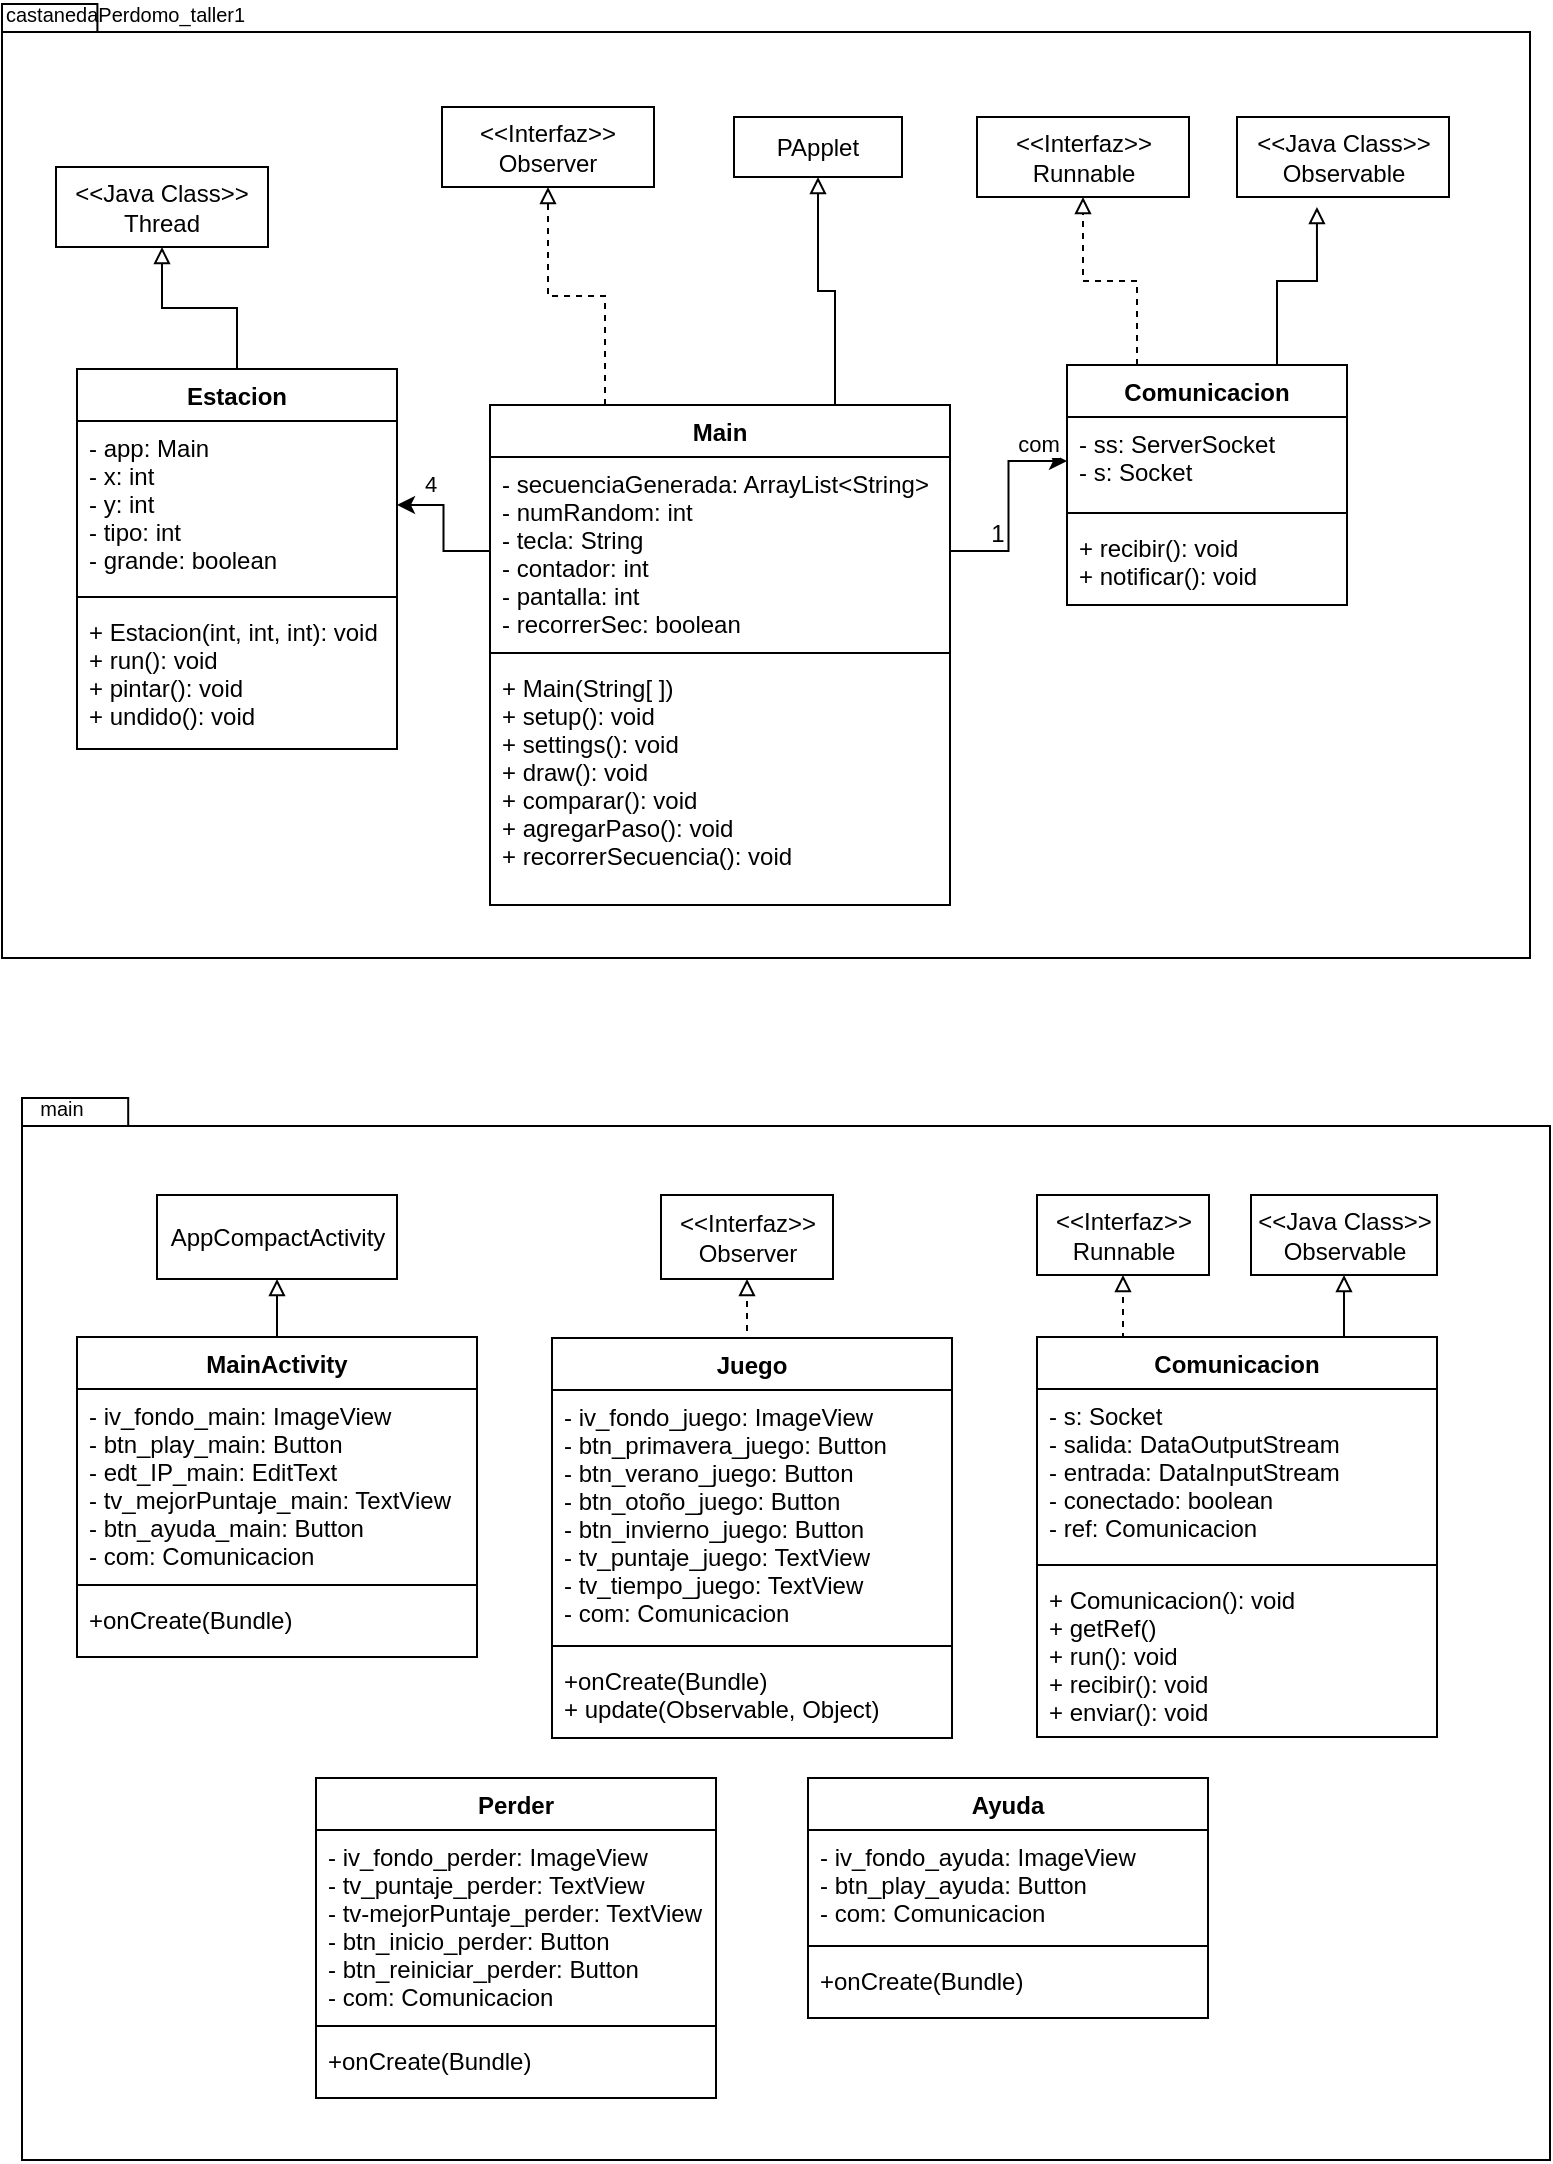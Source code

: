 <mxfile version="10.5.9" type="github"><diagram id="S2pJ5gd-sWtTmadFiuxP" name="Page-1"><mxGraphModel dx="1400" dy="725" grid="1" gridSize="10" guides="1" tooltips="1" connect="1" arrows="1" fold="1" page="1" pageScale="1" pageWidth="827" pageHeight="1169" math="0" shadow="0"><root><mxCell id="0"/><mxCell id="1" parent="0"/><mxCell id="zjB3Fkv393g7WmGIkMdP-60" value="" style="shape=folder;fontStyle=1;spacingTop=10;tabWidth=40;tabHeight=14;tabPosition=left;html=1;" vertex="1" parent="1"><mxGeometry x="46" y="600" width="764" height="531" as="geometry"/></mxCell><mxCell id="zjB3Fkv393g7WmGIkMdP-57" value="" style="shape=folder;fontStyle=1;spacingTop=10;tabWidth=40;tabHeight=14;tabPosition=left;html=1;" vertex="1" parent="1"><mxGeometry x="36" y="53" width="764" height="477" as="geometry"/></mxCell><mxCell id="zjB3Fkv393g7WmGIkMdP-18" style="edgeStyle=orthogonalEdgeStyle;rounded=0;orthogonalLoop=1;jettySize=auto;html=1;exitX=0.5;exitY=0;exitDx=0;exitDy=0;entryX=0.5;entryY=1;entryDx=0;entryDy=0;endArrow=block;endFill=0;" edge="1" parent="1" source="zjB3Fkv393g7WmGIkMdP-1" target="zjB3Fkv393g7WmGIkMdP-17"><mxGeometry relative="1" as="geometry"/></mxCell><mxCell id="zjB3Fkv393g7WmGIkMdP-1" value="Estacion" style="swimlane;fontStyle=1;align=center;verticalAlign=top;childLayout=stackLayout;horizontal=1;startSize=26;horizontalStack=0;resizeParent=1;resizeParentMax=0;resizeLast=0;collapsible=1;marginBottom=0;" vertex="1" parent="1"><mxGeometry x="73.5" y="235.5" width="160" height="190" as="geometry"/></mxCell><mxCell id="zjB3Fkv393g7WmGIkMdP-2" value="- app: Main&#10;- x: int&#10;- y: int&#10;- tipo: int&#10;- grande: boolean&#10;" style="text;strokeColor=none;fillColor=none;align=left;verticalAlign=top;spacingLeft=4;spacingRight=4;overflow=hidden;rotatable=0;points=[[0,0.5],[1,0.5]];portConstraint=eastwest;" vertex="1" parent="zjB3Fkv393g7WmGIkMdP-1"><mxGeometry y="26" width="160" height="84" as="geometry"/></mxCell><mxCell id="zjB3Fkv393g7WmGIkMdP-3" value="" style="line;strokeWidth=1;fillColor=none;align=left;verticalAlign=middle;spacingTop=-1;spacingLeft=3;spacingRight=3;rotatable=0;labelPosition=right;points=[];portConstraint=eastwest;" vertex="1" parent="zjB3Fkv393g7WmGIkMdP-1"><mxGeometry y="110" width="160" height="8" as="geometry"/></mxCell><mxCell id="zjB3Fkv393g7WmGIkMdP-4" value="+ Estacion(int, int, int): void&#10;+ run(): void&#10;+ pintar(): void&#10;+ undido(): void&#10;" style="text;strokeColor=none;fillColor=none;align=left;verticalAlign=top;spacingLeft=4;spacingRight=4;overflow=hidden;rotatable=0;points=[[0,0.5],[1,0.5]];portConstraint=eastwest;" vertex="1" parent="zjB3Fkv393g7WmGIkMdP-1"><mxGeometry y="118" width="160" height="72" as="geometry"/></mxCell><mxCell id="zjB3Fkv393g7WmGIkMdP-20" style="edgeStyle=orthogonalEdgeStyle;rounded=0;orthogonalLoop=1;jettySize=auto;html=1;exitX=0.25;exitY=0;exitDx=0;exitDy=0;endArrow=block;endFill=0;dashed=1;" edge="1" parent="1" source="zjB3Fkv393g7WmGIkMdP-5" target="zjB3Fkv393g7WmGIkMdP-19"><mxGeometry relative="1" as="geometry"/></mxCell><mxCell id="zjB3Fkv393g7WmGIkMdP-22" style="edgeStyle=orthogonalEdgeStyle;rounded=0;orthogonalLoop=1;jettySize=auto;html=1;exitX=0.75;exitY=0;exitDx=0;exitDy=0;entryX=0.5;entryY=1;entryDx=0;entryDy=0;endArrow=block;endFill=0;" edge="1" parent="1" source="zjB3Fkv393g7WmGIkMdP-5" target="zjB3Fkv393g7WmGIkMdP-21"><mxGeometry relative="1" as="geometry"/></mxCell><mxCell id="zjB3Fkv393g7WmGIkMdP-5" value="Main" style="swimlane;fontStyle=1;align=center;verticalAlign=top;childLayout=stackLayout;horizontal=1;startSize=26;horizontalStack=0;resizeParent=1;resizeParentMax=0;resizeLast=0;collapsible=1;marginBottom=0;" vertex="1" parent="1"><mxGeometry x="280" y="253.5" width="230" height="250" as="geometry"/></mxCell><mxCell id="zjB3Fkv393g7WmGIkMdP-6" value="- secuenciaGenerada: ArrayList&lt;String&gt;&#10;- numRandom: int&#10;- tecla: String&#10;- contador: int&#10;- pantalla: int&#10;- recorrerSec: boolean&#10;" style="text;strokeColor=none;fillColor=none;align=left;verticalAlign=top;spacingLeft=4;spacingRight=4;overflow=hidden;rotatable=0;points=[[0,0.5],[1,0.5]];portConstraint=eastwest;" vertex="1" parent="zjB3Fkv393g7WmGIkMdP-5"><mxGeometry y="26" width="230" height="94" as="geometry"/></mxCell><mxCell id="zjB3Fkv393g7WmGIkMdP-7" value="" style="line;strokeWidth=1;fillColor=none;align=left;verticalAlign=middle;spacingTop=-1;spacingLeft=3;spacingRight=3;rotatable=0;labelPosition=right;points=[];portConstraint=eastwest;" vertex="1" parent="zjB3Fkv393g7WmGIkMdP-5"><mxGeometry y="120" width="230" height="8" as="geometry"/></mxCell><mxCell id="zjB3Fkv393g7WmGIkMdP-8" value="+ Main(String[ ])&#10;+ setup(): void&#10;+ settings(): void&#10;+ draw(): void&#10;+ comparar(): void&#10;+ agregarPaso(): void&#10;+ recorrerSecuencia(): void&#10;" style="text;strokeColor=none;fillColor=none;align=left;verticalAlign=top;spacingLeft=4;spacingRight=4;overflow=hidden;rotatable=0;points=[[0,0.5],[1,0.5]];portConstraint=eastwest;" vertex="1" parent="zjB3Fkv393g7WmGIkMdP-5"><mxGeometry y="128" width="230" height="122" as="geometry"/></mxCell><mxCell id="zjB3Fkv393g7WmGIkMdP-24" style="edgeStyle=orthogonalEdgeStyle;rounded=0;orthogonalLoop=1;jettySize=auto;html=1;exitX=0.25;exitY=0;exitDx=0;exitDy=0;endArrow=block;endFill=0;dashed=1;" edge="1" parent="1" source="zjB3Fkv393g7WmGIkMdP-9" target="zjB3Fkv393g7WmGIkMdP-23"><mxGeometry relative="1" as="geometry"/></mxCell><mxCell id="zjB3Fkv393g7WmGIkMdP-26" style="edgeStyle=orthogonalEdgeStyle;rounded=0;orthogonalLoop=1;jettySize=auto;html=1;exitX=0.75;exitY=0;exitDx=0;exitDy=0;entryX=0.377;entryY=1.125;entryDx=0;entryDy=0;entryPerimeter=0;endArrow=block;endFill=0;" edge="1" parent="1" source="zjB3Fkv393g7WmGIkMdP-9" target="zjB3Fkv393g7WmGIkMdP-25"><mxGeometry relative="1" as="geometry"/></mxCell><mxCell id="zjB3Fkv393g7WmGIkMdP-9" value="Comunicacion" style="swimlane;fontStyle=1;align=center;verticalAlign=top;childLayout=stackLayout;horizontal=1;startSize=26;horizontalStack=0;resizeParent=1;resizeParentMax=0;resizeLast=0;collapsible=1;marginBottom=0;" vertex="1" parent="1"><mxGeometry x="568.5" y="233.5" width="140" height="120" as="geometry"/></mxCell><mxCell id="zjB3Fkv393g7WmGIkMdP-10" value="- ss: ServerSocket&#10;- s: Socket&#10;" style="text;strokeColor=none;fillColor=none;align=left;verticalAlign=top;spacingLeft=4;spacingRight=4;overflow=hidden;rotatable=0;points=[[0,0.5],[1,0.5]];portConstraint=eastwest;" vertex="1" parent="zjB3Fkv393g7WmGIkMdP-9"><mxGeometry y="26" width="140" height="44" as="geometry"/></mxCell><mxCell id="zjB3Fkv393g7WmGIkMdP-11" value="" style="line;strokeWidth=1;fillColor=none;align=left;verticalAlign=middle;spacingTop=-1;spacingLeft=3;spacingRight=3;rotatable=0;labelPosition=right;points=[];portConstraint=eastwest;" vertex="1" parent="zjB3Fkv393g7WmGIkMdP-9"><mxGeometry y="70" width="140" height="8" as="geometry"/></mxCell><mxCell id="zjB3Fkv393g7WmGIkMdP-12" value="+ recibir(): void&#10;+ notificar(): void&#10;" style="text;strokeColor=none;fillColor=none;align=left;verticalAlign=top;spacingLeft=4;spacingRight=4;overflow=hidden;rotatable=0;points=[[0,0.5],[1,0.5]];portConstraint=eastwest;" vertex="1" parent="zjB3Fkv393g7WmGIkMdP-9"><mxGeometry y="78" width="140" height="42" as="geometry"/></mxCell><mxCell id="zjB3Fkv393g7WmGIkMdP-13" value="4" style="edgeStyle=orthogonalEdgeStyle;rounded=0;orthogonalLoop=1;jettySize=auto;html=1;" edge="1" parent="1" source="zjB3Fkv393g7WmGIkMdP-6" target="zjB3Fkv393g7WmGIkMdP-2"><mxGeometry x="0.539" y="-11" relative="1" as="geometry"><mxPoint as="offset"/></mxGeometry></mxCell><mxCell id="zjB3Fkv393g7WmGIkMdP-14" value="com" style="edgeStyle=orthogonalEdgeStyle;rounded=0;orthogonalLoop=1;jettySize=auto;html=1;exitX=1;exitY=0.5;exitDx=0;exitDy=0;" edge="1" parent="1" source="zjB3Fkv393g7WmGIkMdP-6" target="zjB3Fkv393g7WmGIkMdP-10"><mxGeometry x="0.721" y="9" relative="1" as="geometry"><mxPoint as="offset"/></mxGeometry></mxCell><mxCell id="zjB3Fkv393g7WmGIkMdP-16" value="1" style="text;html=1;strokeColor=none;fillColor=none;align=center;verticalAlign=middle;whiteSpace=wrap;rounded=0;" vertex="1" parent="1"><mxGeometry x="528.5" y="311.5" width="10" height="13" as="geometry"/></mxCell><mxCell id="zjB3Fkv393g7WmGIkMdP-17" value="&amp;lt;&amp;lt;Java Class&amp;gt;&amp;gt;&lt;br&gt;Thread" style="rounded=0;whiteSpace=wrap;html=1;" vertex="1" parent="1"><mxGeometry x="63" y="134.5" width="106" height="40" as="geometry"/></mxCell><mxCell id="zjB3Fkv393g7WmGIkMdP-19" value="&amp;lt;&amp;lt;Interfaz&amp;gt;&amp;gt;&lt;br&gt;Observer&lt;br&gt;" style="rounded=0;whiteSpace=wrap;html=1;" vertex="1" parent="1"><mxGeometry x="256" y="104.5" width="106" height="40" as="geometry"/></mxCell><mxCell id="zjB3Fkv393g7WmGIkMdP-21" value="PApplet&lt;br&gt;" style="rounded=0;whiteSpace=wrap;html=1;" vertex="1" parent="1"><mxGeometry x="402" y="109.5" width="84" height="30" as="geometry"/></mxCell><mxCell id="zjB3Fkv393g7WmGIkMdP-23" value="&amp;lt;&amp;lt;Interfaz&amp;gt;&amp;gt;&lt;br&gt;Runnable&lt;br&gt;" style="rounded=0;whiteSpace=wrap;html=1;" vertex="1" parent="1"><mxGeometry x="523.5" y="109.5" width="106" height="40" as="geometry"/></mxCell><mxCell id="zjB3Fkv393g7WmGIkMdP-25" value="&amp;lt;&amp;lt;Java Class&amp;gt;&amp;gt;&lt;br&gt;Observable&lt;br&gt;" style="rounded=0;whiteSpace=wrap;html=1;" vertex="1" parent="1"><mxGeometry x="653.5" y="109.5" width="106" height="40" as="geometry"/></mxCell><mxCell id="zjB3Fkv393g7WmGIkMdP-55" style="edgeStyle=orthogonalEdgeStyle;rounded=0;orthogonalLoop=1;jettySize=auto;html=1;exitX=0.5;exitY=0;exitDx=0;exitDy=0;entryX=0.5;entryY=1;entryDx=0;entryDy=0;endArrow=block;endFill=0;" edge="1" parent="1" source="zjB3Fkv393g7WmGIkMdP-27" target="zjB3Fkv393g7WmGIkMdP-53"><mxGeometry relative="1" as="geometry"/></mxCell><mxCell id="zjB3Fkv393g7WmGIkMdP-27" value="MainActivity" style="swimlane;fontStyle=1;align=center;verticalAlign=top;childLayout=stackLayout;horizontal=1;startSize=26;horizontalStack=0;resizeParent=1;resizeParentMax=0;resizeLast=0;collapsible=1;marginBottom=0;" vertex="1" parent="1"><mxGeometry x="73.5" y="719.5" width="200" height="160" as="geometry"/></mxCell><mxCell id="zjB3Fkv393g7WmGIkMdP-28" value="- iv_fondo_main: ImageView&#10;- btn_play_main: Button&#10;- edt_IP_main: EditText&#10;- tv_mejorPuntaje_main: TextView&#10;- btn_ayuda_main: Button&#10;- com: Comunicacion" style="text;strokeColor=none;fillColor=none;align=left;verticalAlign=top;spacingLeft=4;spacingRight=4;overflow=hidden;rotatable=0;points=[[0,0.5],[1,0.5]];portConstraint=eastwest;" vertex="1" parent="zjB3Fkv393g7WmGIkMdP-27"><mxGeometry y="26" width="200" height="94" as="geometry"/></mxCell><mxCell id="zjB3Fkv393g7WmGIkMdP-29" value="" style="line;strokeWidth=1;fillColor=none;align=left;verticalAlign=middle;spacingTop=-1;spacingLeft=3;spacingRight=3;rotatable=0;labelPosition=right;points=[];portConstraint=eastwest;" vertex="1" parent="zjB3Fkv393g7WmGIkMdP-27"><mxGeometry y="120" width="200" height="8" as="geometry"/></mxCell><mxCell id="zjB3Fkv393g7WmGIkMdP-30" value="+onCreate(Bundle)&#10;" style="text;strokeColor=none;fillColor=none;align=left;verticalAlign=top;spacingLeft=4;spacingRight=4;overflow=hidden;rotatable=0;points=[[0,0.5],[1,0.5]];portConstraint=eastwest;" vertex="1" parent="zjB3Fkv393g7WmGIkMdP-27"><mxGeometry y="128" width="200" height="32" as="geometry"/></mxCell><mxCell id="zjB3Fkv393g7WmGIkMdP-52" style="edgeStyle=orthogonalEdgeStyle;rounded=0;orthogonalLoop=1;jettySize=auto;html=1;exitX=0.5;exitY=0;exitDx=0;exitDy=0;entryX=0.5;entryY=1;entryDx=0;entryDy=0;dashed=1;endArrow=block;endFill=0;" edge="1" parent="1" source="zjB3Fkv393g7WmGIkMdP-31" target="zjB3Fkv393g7WmGIkMdP-51"><mxGeometry relative="1" as="geometry"/></mxCell><mxCell id="zjB3Fkv393g7WmGIkMdP-31" value="Juego" style="swimlane;fontStyle=1;align=center;verticalAlign=top;childLayout=stackLayout;horizontal=1;startSize=26;horizontalStack=0;resizeParent=1;resizeParentMax=0;resizeLast=0;collapsible=1;marginBottom=0;" vertex="1" parent="1"><mxGeometry x="311" y="720" width="200" height="200" as="geometry"/></mxCell><mxCell id="zjB3Fkv393g7WmGIkMdP-32" value="- iv_fondo_juego: ImageView&#10;- btn_primavera_juego: Button&#10;- btn_verano_juego: Button&#10;- btn_otoño_juego: Button&#10;- btn_invierno_juego: Button&#10;- tv_puntaje_juego: TextView&#10;- tv_tiempo_juego: TextView&#10;- com: Comunicacion&#10;" style="text;strokeColor=none;fillColor=none;align=left;verticalAlign=top;spacingLeft=4;spacingRight=4;overflow=hidden;rotatable=0;points=[[0,0.5],[1,0.5]];portConstraint=eastwest;" vertex="1" parent="zjB3Fkv393g7WmGIkMdP-31"><mxGeometry y="26" width="200" height="124" as="geometry"/></mxCell><mxCell id="zjB3Fkv393g7WmGIkMdP-33" value="" style="line;strokeWidth=1;fillColor=none;align=left;verticalAlign=middle;spacingTop=-1;spacingLeft=3;spacingRight=3;rotatable=0;labelPosition=right;points=[];portConstraint=eastwest;" vertex="1" parent="zjB3Fkv393g7WmGIkMdP-31"><mxGeometry y="150" width="200" height="8" as="geometry"/></mxCell><mxCell id="zjB3Fkv393g7WmGIkMdP-34" value="+onCreate(Bundle)&#10;+ update(Observable, Object)&#10;" style="text;strokeColor=none;fillColor=none;align=left;verticalAlign=top;spacingLeft=4;spacingRight=4;overflow=hidden;rotatable=0;points=[[0,0.5],[1,0.5]];portConstraint=eastwest;" vertex="1" parent="zjB3Fkv393g7WmGIkMdP-31"><mxGeometry y="158" width="200" height="42" as="geometry"/></mxCell><mxCell id="zjB3Fkv393g7WmGIkMdP-49" style="edgeStyle=orthogonalEdgeStyle;rounded=0;orthogonalLoop=1;jettySize=auto;html=1;exitX=0.75;exitY=0;exitDx=0;exitDy=0;entryX=0.5;entryY=1;entryDx=0;entryDy=0;endArrow=block;endFill=0;" edge="1" parent="1" source="zjB3Fkv393g7WmGIkMdP-35" target="zjB3Fkv393g7WmGIkMdP-47"><mxGeometry relative="1" as="geometry"/></mxCell><mxCell id="zjB3Fkv393g7WmGIkMdP-50" style="edgeStyle=orthogonalEdgeStyle;rounded=0;orthogonalLoop=1;jettySize=auto;html=1;exitX=0.25;exitY=0;exitDx=0;exitDy=0;entryX=0.5;entryY=1;entryDx=0;entryDy=0;endArrow=block;endFill=0;dashed=1;" edge="1" parent="1" source="zjB3Fkv393g7WmGIkMdP-35" target="zjB3Fkv393g7WmGIkMdP-48"><mxGeometry relative="1" as="geometry"/></mxCell><mxCell id="zjB3Fkv393g7WmGIkMdP-35" value="Comunicacion" style="swimlane;fontStyle=1;align=center;verticalAlign=top;childLayout=stackLayout;horizontal=1;startSize=26;horizontalStack=0;resizeParent=1;resizeParentMax=0;resizeLast=0;collapsible=1;marginBottom=0;" vertex="1" parent="1"><mxGeometry x="553.5" y="719.5" width="200" height="200" as="geometry"/></mxCell><mxCell id="zjB3Fkv393g7WmGIkMdP-36" value="- s: Socket&#10;- salida: DataOutputStream&#10;- entrada: DataInputStream&#10;- conectado: boolean&#10;- ref: Comunicacion&#10;" style="text;strokeColor=none;fillColor=none;align=left;verticalAlign=top;spacingLeft=4;spacingRight=4;overflow=hidden;rotatable=0;points=[[0,0.5],[1,0.5]];portConstraint=eastwest;" vertex="1" parent="zjB3Fkv393g7WmGIkMdP-35"><mxGeometry y="26" width="200" height="84" as="geometry"/></mxCell><mxCell id="zjB3Fkv393g7WmGIkMdP-37" value="" style="line;strokeWidth=1;fillColor=none;align=left;verticalAlign=middle;spacingTop=-1;spacingLeft=3;spacingRight=3;rotatable=0;labelPosition=right;points=[];portConstraint=eastwest;" vertex="1" parent="zjB3Fkv393g7WmGIkMdP-35"><mxGeometry y="110" width="200" height="8" as="geometry"/></mxCell><mxCell id="zjB3Fkv393g7WmGIkMdP-38" value="+ Comunicacion(): void&#10;+ getRef()&#10;+ run(): void&#10;+ recibir(): void&#10;+ enviar(): void&#10;" style="text;strokeColor=none;fillColor=none;align=left;verticalAlign=top;spacingLeft=4;spacingRight=4;overflow=hidden;rotatable=0;points=[[0,0.5],[1,0.5]];portConstraint=eastwest;" vertex="1" parent="zjB3Fkv393g7WmGIkMdP-35"><mxGeometry y="118" width="200" height="82" as="geometry"/></mxCell><mxCell id="zjB3Fkv393g7WmGIkMdP-39" value="Perder" style="swimlane;fontStyle=1;align=center;verticalAlign=top;childLayout=stackLayout;horizontal=1;startSize=26;horizontalStack=0;resizeParent=1;resizeParentMax=0;resizeLast=0;collapsible=1;marginBottom=0;" vertex="1" parent="1"><mxGeometry x="193" y="940" width="200" height="160" as="geometry"/></mxCell><mxCell id="zjB3Fkv393g7WmGIkMdP-40" value="- iv_fondo_perder: ImageView&#10;- tv_puntaje_perder: TextView&#10;- tv-mejorPuntaje_perder: TextView&#10;- btn_inicio_perder: Button&#10;- btn_reiniciar_perder: Button&#10;- com: Comunicacion&#10;" style="text;strokeColor=none;fillColor=none;align=left;verticalAlign=top;spacingLeft=4;spacingRight=4;overflow=hidden;rotatable=0;points=[[0,0.5],[1,0.5]];portConstraint=eastwest;" vertex="1" parent="zjB3Fkv393g7WmGIkMdP-39"><mxGeometry y="26" width="200" height="94" as="geometry"/></mxCell><mxCell id="zjB3Fkv393g7WmGIkMdP-41" value="" style="line;strokeWidth=1;fillColor=none;align=left;verticalAlign=middle;spacingTop=-1;spacingLeft=3;spacingRight=3;rotatable=0;labelPosition=right;points=[];portConstraint=eastwest;" vertex="1" parent="zjB3Fkv393g7WmGIkMdP-39"><mxGeometry y="120" width="200" height="8" as="geometry"/></mxCell><mxCell id="zjB3Fkv393g7WmGIkMdP-42" value="+onCreate(Bundle)&#10;" style="text;strokeColor=none;fillColor=none;align=left;verticalAlign=top;spacingLeft=4;spacingRight=4;overflow=hidden;rotatable=0;points=[[0,0.5],[1,0.5]];portConstraint=eastwest;" vertex="1" parent="zjB3Fkv393g7WmGIkMdP-39"><mxGeometry y="128" width="200" height="32" as="geometry"/></mxCell><mxCell id="zjB3Fkv393g7WmGIkMdP-43" value="Ayuda" style="swimlane;fontStyle=1;align=center;verticalAlign=top;childLayout=stackLayout;horizontal=1;startSize=26;horizontalStack=0;resizeParent=1;resizeParentMax=0;resizeLast=0;collapsible=1;marginBottom=0;" vertex="1" parent="1"><mxGeometry x="439" y="940" width="200" height="120" as="geometry"/></mxCell><mxCell id="zjB3Fkv393g7WmGIkMdP-44" value="- iv_fondo_ayuda: ImageView&#10;- btn_play_ayuda: Button&#10;- com: Comunicacion&#10;" style="text;strokeColor=none;fillColor=none;align=left;verticalAlign=top;spacingLeft=4;spacingRight=4;overflow=hidden;rotatable=0;points=[[0,0.5],[1,0.5]];portConstraint=eastwest;" vertex="1" parent="zjB3Fkv393g7WmGIkMdP-43"><mxGeometry y="26" width="200" height="54" as="geometry"/></mxCell><mxCell id="zjB3Fkv393g7WmGIkMdP-45" value="" style="line;strokeWidth=1;fillColor=none;align=left;verticalAlign=middle;spacingTop=-1;spacingLeft=3;spacingRight=3;rotatable=0;labelPosition=right;points=[];portConstraint=eastwest;" vertex="1" parent="zjB3Fkv393g7WmGIkMdP-43"><mxGeometry y="80" width="200" height="8" as="geometry"/></mxCell><mxCell id="zjB3Fkv393g7WmGIkMdP-46" value="+onCreate(Bundle)&#10;" style="text;strokeColor=none;fillColor=none;align=left;verticalAlign=top;spacingLeft=4;spacingRight=4;overflow=hidden;rotatable=0;points=[[0,0.5],[1,0.5]];portConstraint=eastwest;" vertex="1" parent="zjB3Fkv393g7WmGIkMdP-43"><mxGeometry y="88" width="200" height="32" as="geometry"/></mxCell><mxCell id="zjB3Fkv393g7WmGIkMdP-47" value="&amp;lt;&amp;lt;Java Class&amp;gt;&amp;gt;&lt;br&gt;Observable&lt;br&gt;" style="rounded=0;whiteSpace=wrap;html=1;" vertex="1" parent="1"><mxGeometry x="660.5" y="648.5" width="93" height="40" as="geometry"/></mxCell><mxCell id="zjB3Fkv393g7WmGIkMdP-48" value="&amp;lt;&amp;lt;Interfaz&amp;gt;&amp;gt;&lt;br&gt;Runnable&lt;br&gt;" style="rounded=0;whiteSpace=wrap;html=1;" vertex="1" parent="1"><mxGeometry x="553.5" y="648.5" width="86" height="40" as="geometry"/></mxCell><mxCell id="zjB3Fkv393g7WmGIkMdP-51" value="&amp;lt;&amp;lt;Interfaz&amp;gt;&amp;gt;&lt;br&gt;Observer&lt;br&gt;" style="rounded=0;whiteSpace=wrap;html=1;" vertex="1" parent="1"><mxGeometry x="365.5" y="648.5" width="86" height="42" as="geometry"/></mxCell><mxCell id="zjB3Fkv393g7WmGIkMdP-53" value="AppCompactActivity&lt;br&gt;" style="rounded=0;whiteSpace=wrap;html=1;" vertex="1" parent="1"><mxGeometry x="113.5" y="648.5" width="120" height="42" as="geometry"/></mxCell><mxCell id="zjB3Fkv393g7WmGIkMdP-62" value="main" style="text;html=1;strokeColor=none;fillColor=none;align=center;verticalAlign=middle;whiteSpace=wrap;rounded=0;fontSize=10;" vertex="1" parent="1"><mxGeometry x="46" y="600" width="40" height="10" as="geometry"/></mxCell><mxCell id="zjB3Fkv393g7WmGIkMdP-63" value="castanedaPerdomo_taller1" style="text;html=1;strokeColor=none;fillColor=none;align=left;verticalAlign=middle;whiteSpace=wrap;rounded=0;fontSize=10;" vertex="1" parent="1"><mxGeometry x="36" y="52.833" width="40" height="10" as="geometry"/></mxCell></root></mxGraphModel></diagram></mxfile>